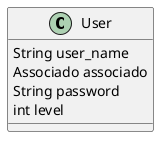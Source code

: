@startuml User class
class User {
    String user_name
    Associado associado
    String password
    int level
}
@enduml
